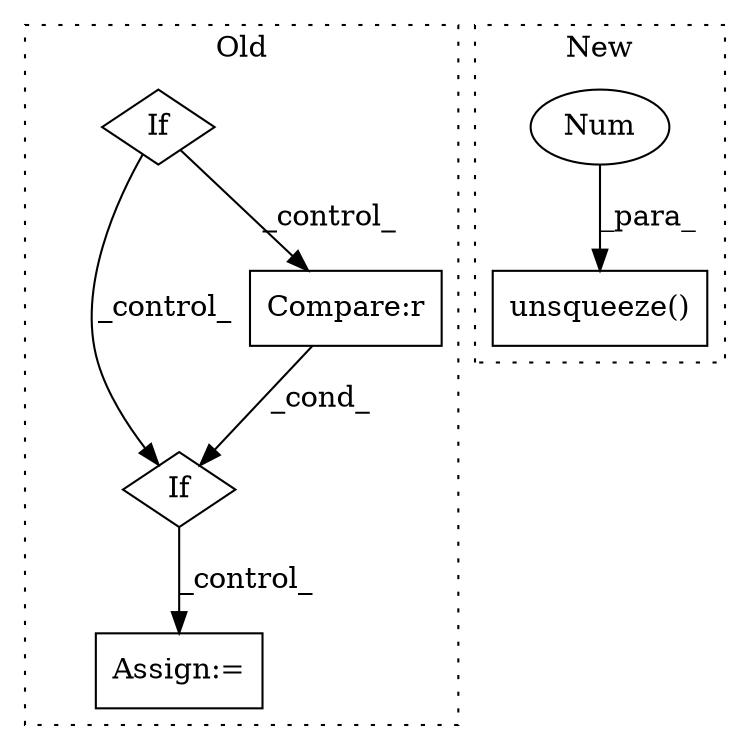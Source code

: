 digraph G {
subgraph cluster0 {
1 [label="If" a="96" s="4261,4295" l="3,18" shape="diamond"];
4 [label="Assign:=" a="68" s="4319" l="3" shape="box"];
5 [label="Compare:r" a="40" s="4264" l="31" shape="box"];
6 [label="If" a="96" s="4174,4195" l="3,66" shape="diamond"];
label = "Old";
style="dotted";
}
subgraph cluster1 {
2 [label="unsqueeze()" a="75" s="6523,6550" l="26,1" shape="box"];
3 [label="Num" a="76" s="6549" l="1" shape="ellipse"];
label = "New";
style="dotted";
}
1 -> 4 [label="_control_"];
3 -> 2 [label="_para_"];
5 -> 1 [label="_cond_"];
6 -> 5 [label="_control_"];
6 -> 1 [label="_control_"];
}